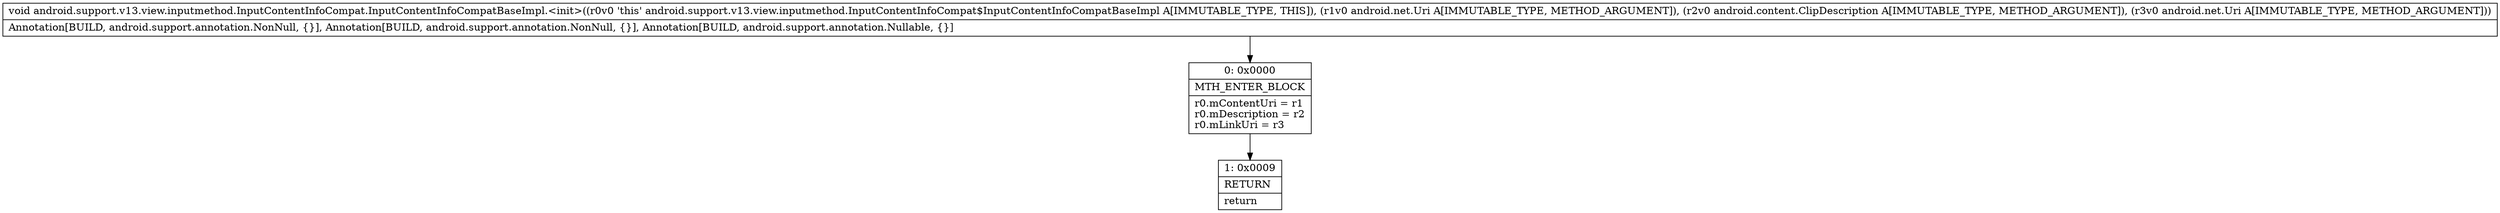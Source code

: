 digraph "CFG forandroid.support.v13.view.inputmethod.InputContentInfoCompat.InputContentInfoCompatBaseImpl.\<init\>(Landroid\/net\/Uri;Landroid\/content\/ClipDescription;Landroid\/net\/Uri;)V" {
Node_0 [shape=record,label="{0\:\ 0x0000|MTH_ENTER_BLOCK\l|r0.mContentUri = r1\lr0.mDescription = r2\lr0.mLinkUri = r3\l}"];
Node_1 [shape=record,label="{1\:\ 0x0009|RETURN\l|return\l}"];
MethodNode[shape=record,label="{void android.support.v13.view.inputmethod.InputContentInfoCompat.InputContentInfoCompatBaseImpl.\<init\>((r0v0 'this' android.support.v13.view.inputmethod.InputContentInfoCompat$InputContentInfoCompatBaseImpl A[IMMUTABLE_TYPE, THIS]), (r1v0 android.net.Uri A[IMMUTABLE_TYPE, METHOD_ARGUMENT]), (r2v0 android.content.ClipDescription A[IMMUTABLE_TYPE, METHOD_ARGUMENT]), (r3v0 android.net.Uri A[IMMUTABLE_TYPE, METHOD_ARGUMENT]))  | Annotation[BUILD, android.support.annotation.NonNull, \{\}], Annotation[BUILD, android.support.annotation.NonNull, \{\}], Annotation[BUILD, android.support.annotation.Nullable, \{\}]\l}"];
MethodNode -> Node_0;
Node_0 -> Node_1;
}

